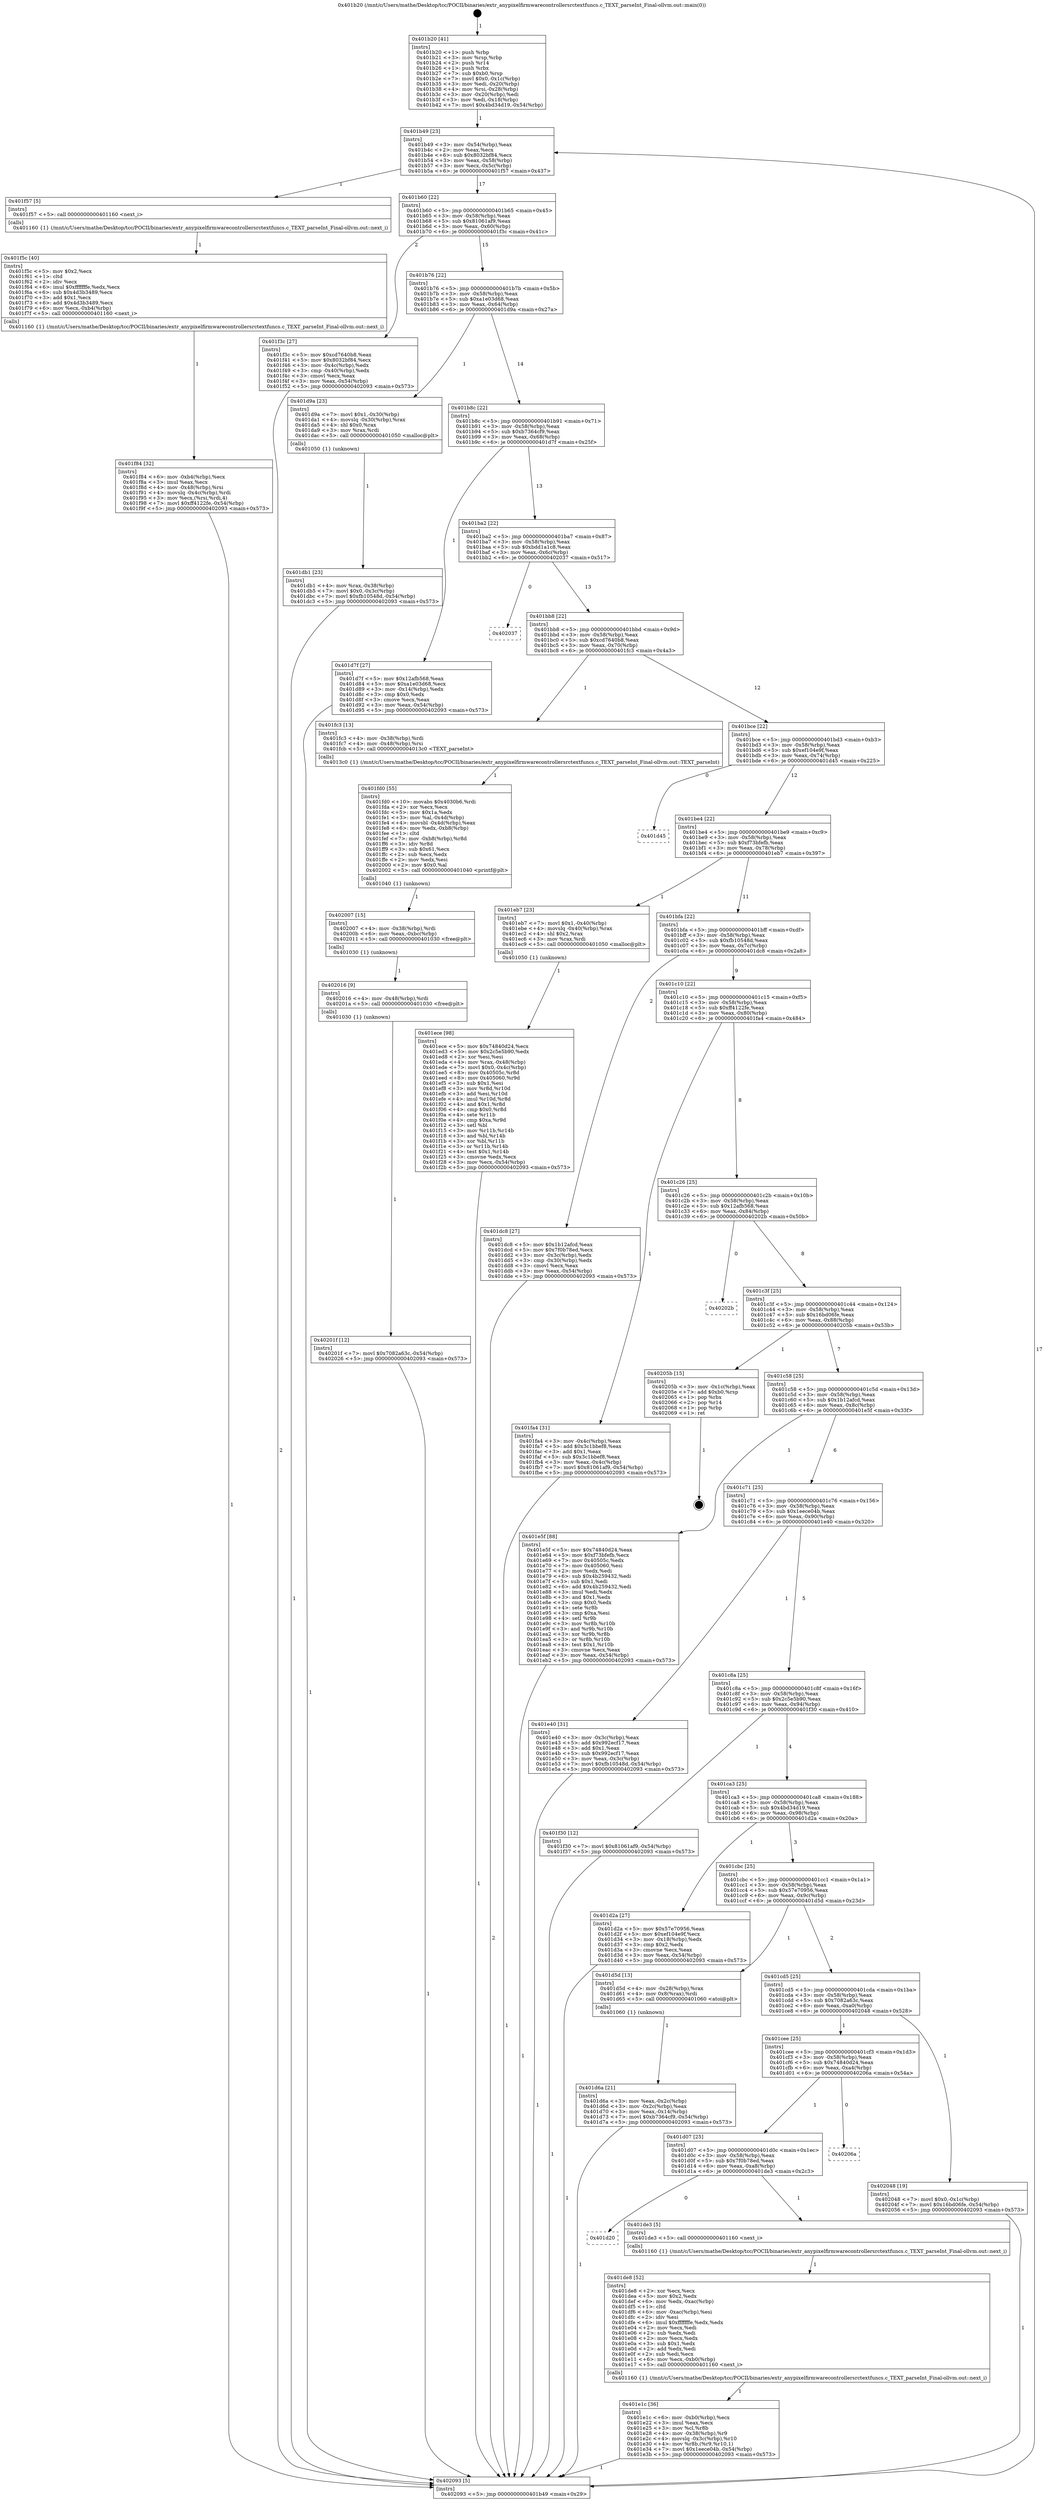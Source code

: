 digraph "0x401b20" {
  label = "0x401b20 (/mnt/c/Users/mathe/Desktop/tcc/POCII/binaries/extr_anypixelfirmwarecontrollersrctextfuncs.c_TEXT_parseInt_Final-ollvm.out::main(0))"
  labelloc = "t"
  node[shape=record]

  Entry [label="",width=0.3,height=0.3,shape=circle,fillcolor=black,style=filled]
  "0x401b49" [label="{
     0x401b49 [23]\l
     | [instrs]\l
     &nbsp;&nbsp;0x401b49 \<+3\>: mov -0x54(%rbp),%eax\l
     &nbsp;&nbsp;0x401b4c \<+2\>: mov %eax,%ecx\l
     &nbsp;&nbsp;0x401b4e \<+6\>: sub $0x8032bf84,%ecx\l
     &nbsp;&nbsp;0x401b54 \<+3\>: mov %eax,-0x58(%rbp)\l
     &nbsp;&nbsp;0x401b57 \<+3\>: mov %ecx,-0x5c(%rbp)\l
     &nbsp;&nbsp;0x401b5a \<+6\>: je 0000000000401f57 \<main+0x437\>\l
  }"]
  "0x401f57" [label="{
     0x401f57 [5]\l
     | [instrs]\l
     &nbsp;&nbsp;0x401f57 \<+5\>: call 0000000000401160 \<next_i\>\l
     | [calls]\l
     &nbsp;&nbsp;0x401160 \{1\} (/mnt/c/Users/mathe/Desktop/tcc/POCII/binaries/extr_anypixelfirmwarecontrollersrctextfuncs.c_TEXT_parseInt_Final-ollvm.out::next_i)\l
  }"]
  "0x401b60" [label="{
     0x401b60 [22]\l
     | [instrs]\l
     &nbsp;&nbsp;0x401b60 \<+5\>: jmp 0000000000401b65 \<main+0x45\>\l
     &nbsp;&nbsp;0x401b65 \<+3\>: mov -0x58(%rbp),%eax\l
     &nbsp;&nbsp;0x401b68 \<+5\>: sub $0x81061af9,%eax\l
     &nbsp;&nbsp;0x401b6d \<+3\>: mov %eax,-0x60(%rbp)\l
     &nbsp;&nbsp;0x401b70 \<+6\>: je 0000000000401f3c \<main+0x41c\>\l
  }"]
  Exit [label="",width=0.3,height=0.3,shape=circle,fillcolor=black,style=filled,peripheries=2]
  "0x401f3c" [label="{
     0x401f3c [27]\l
     | [instrs]\l
     &nbsp;&nbsp;0x401f3c \<+5\>: mov $0xcd7640b8,%eax\l
     &nbsp;&nbsp;0x401f41 \<+5\>: mov $0x8032bf84,%ecx\l
     &nbsp;&nbsp;0x401f46 \<+3\>: mov -0x4c(%rbp),%edx\l
     &nbsp;&nbsp;0x401f49 \<+3\>: cmp -0x40(%rbp),%edx\l
     &nbsp;&nbsp;0x401f4c \<+3\>: cmovl %ecx,%eax\l
     &nbsp;&nbsp;0x401f4f \<+3\>: mov %eax,-0x54(%rbp)\l
     &nbsp;&nbsp;0x401f52 \<+5\>: jmp 0000000000402093 \<main+0x573\>\l
  }"]
  "0x401b76" [label="{
     0x401b76 [22]\l
     | [instrs]\l
     &nbsp;&nbsp;0x401b76 \<+5\>: jmp 0000000000401b7b \<main+0x5b\>\l
     &nbsp;&nbsp;0x401b7b \<+3\>: mov -0x58(%rbp),%eax\l
     &nbsp;&nbsp;0x401b7e \<+5\>: sub $0xa1e03d68,%eax\l
     &nbsp;&nbsp;0x401b83 \<+3\>: mov %eax,-0x64(%rbp)\l
     &nbsp;&nbsp;0x401b86 \<+6\>: je 0000000000401d9a \<main+0x27a\>\l
  }"]
  "0x40201f" [label="{
     0x40201f [12]\l
     | [instrs]\l
     &nbsp;&nbsp;0x40201f \<+7\>: movl $0x7082a63c,-0x54(%rbp)\l
     &nbsp;&nbsp;0x402026 \<+5\>: jmp 0000000000402093 \<main+0x573\>\l
  }"]
  "0x401d9a" [label="{
     0x401d9a [23]\l
     | [instrs]\l
     &nbsp;&nbsp;0x401d9a \<+7\>: movl $0x1,-0x30(%rbp)\l
     &nbsp;&nbsp;0x401da1 \<+4\>: movslq -0x30(%rbp),%rax\l
     &nbsp;&nbsp;0x401da5 \<+4\>: shl $0x0,%rax\l
     &nbsp;&nbsp;0x401da9 \<+3\>: mov %rax,%rdi\l
     &nbsp;&nbsp;0x401dac \<+5\>: call 0000000000401050 \<malloc@plt\>\l
     | [calls]\l
     &nbsp;&nbsp;0x401050 \{1\} (unknown)\l
  }"]
  "0x401b8c" [label="{
     0x401b8c [22]\l
     | [instrs]\l
     &nbsp;&nbsp;0x401b8c \<+5\>: jmp 0000000000401b91 \<main+0x71\>\l
     &nbsp;&nbsp;0x401b91 \<+3\>: mov -0x58(%rbp),%eax\l
     &nbsp;&nbsp;0x401b94 \<+5\>: sub $0xb7364cf9,%eax\l
     &nbsp;&nbsp;0x401b99 \<+3\>: mov %eax,-0x68(%rbp)\l
     &nbsp;&nbsp;0x401b9c \<+6\>: je 0000000000401d7f \<main+0x25f\>\l
  }"]
  "0x402016" [label="{
     0x402016 [9]\l
     | [instrs]\l
     &nbsp;&nbsp;0x402016 \<+4\>: mov -0x48(%rbp),%rdi\l
     &nbsp;&nbsp;0x40201a \<+5\>: call 0000000000401030 \<free@plt\>\l
     | [calls]\l
     &nbsp;&nbsp;0x401030 \{1\} (unknown)\l
  }"]
  "0x401d7f" [label="{
     0x401d7f [27]\l
     | [instrs]\l
     &nbsp;&nbsp;0x401d7f \<+5\>: mov $0x12afb568,%eax\l
     &nbsp;&nbsp;0x401d84 \<+5\>: mov $0xa1e03d68,%ecx\l
     &nbsp;&nbsp;0x401d89 \<+3\>: mov -0x14(%rbp),%edx\l
     &nbsp;&nbsp;0x401d8c \<+3\>: cmp $0x0,%edx\l
     &nbsp;&nbsp;0x401d8f \<+3\>: cmove %ecx,%eax\l
     &nbsp;&nbsp;0x401d92 \<+3\>: mov %eax,-0x54(%rbp)\l
     &nbsp;&nbsp;0x401d95 \<+5\>: jmp 0000000000402093 \<main+0x573\>\l
  }"]
  "0x401ba2" [label="{
     0x401ba2 [22]\l
     | [instrs]\l
     &nbsp;&nbsp;0x401ba2 \<+5\>: jmp 0000000000401ba7 \<main+0x87\>\l
     &nbsp;&nbsp;0x401ba7 \<+3\>: mov -0x58(%rbp),%eax\l
     &nbsp;&nbsp;0x401baa \<+5\>: sub $0xbdd1a1c8,%eax\l
     &nbsp;&nbsp;0x401baf \<+3\>: mov %eax,-0x6c(%rbp)\l
     &nbsp;&nbsp;0x401bb2 \<+6\>: je 0000000000402037 \<main+0x517\>\l
  }"]
  "0x402007" [label="{
     0x402007 [15]\l
     | [instrs]\l
     &nbsp;&nbsp;0x402007 \<+4\>: mov -0x38(%rbp),%rdi\l
     &nbsp;&nbsp;0x40200b \<+6\>: mov %eax,-0xbc(%rbp)\l
     &nbsp;&nbsp;0x402011 \<+5\>: call 0000000000401030 \<free@plt\>\l
     | [calls]\l
     &nbsp;&nbsp;0x401030 \{1\} (unknown)\l
  }"]
  "0x402037" [label="{
     0x402037\l
  }", style=dashed]
  "0x401bb8" [label="{
     0x401bb8 [22]\l
     | [instrs]\l
     &nbsp;&nbsp;0x401bb8 \<+5\>: jmp 0000000000401bbd \<main+0x9d\>\l
     &nbsp;&nbsp;0x401bbd \<+3\>: mov -0x58(%rbp),%eax\l
     &nbsp;&nbsp;0x401bc0 \<+5\>: sub $0xcd7640b8,%eax\l
     &nbsp;&nbsp;0x401bc5 \<+3\>: mov %eax,-0x70(%rbp)\l
     &nbsp;&nbsp;0x401bc8 \<+6\>: je 0000000000401fc3 \<main+0x4a3\>\l
  }"]
  "0x401fd0" [label="{
     0x401fd0 [55]\l
     | [instrs]\l
     &nbsp;&nbsp;0x401fd0 \<+10\>: movabs $0x4030b6,%rdi\l
     &nbsp;&nbsp;0x401fda \<+2\>: xor %ecx,%ecx\l
     &nbsp;&nbsp;0x401fdc \<+5\>: mov $0x1a,%edx\l
     &nbsp;&nbsp;0x401fe1 \<+3\>: mov %al,-0x4d(%rbp)\l
     &nbsp;&nbsp;0x401fe4 \<+4\>: movsbl -0x4d(%rbp),%eax\l
     &nbsp;&nbsp;0x401fe8 \<+6\>: mov %edx,-0xb8(%rbp)\l
     &nbsp;&nbsp;0x401fee \<+1\>: cltd\l
     &nbsp;&nbsp;0x401fef \<+7\>: mov -0xb8(%rbp),%r8d\l
     &nbsp;&nbsp;0x401ff6 \<+3\>: idiv %r8d\l
     &nbsp;&nbsp;0x401ff9 \<+3\>: sub $0x61,%ecx\l
     &nbsp;&nbsp;0x401ffc \<+2\>: sub %ecx,%edx\l
     &nbsp;&nbsp;0x401ffe \<+2\>: mov %edx,%esi\l
     &nbsp;&nbsp;0x402000 \<+2\>: mov $0x0,%al\l
     &nbsp;&nbsp;0x402002 \<+5\>: call 0000000000401040 \<printf@plt\>\l
     | [calls]\l
     &nbsp;&nbsp;0x401040 \{1\} (unknown)\l
  }"]
  "0x401fc3" [label="{
     0x401fc3 [13]\l
     | [instrs]\l
     &nbsp;&nbsp;0x401fc3 \<+4\>: mov -0x38(%rbp),%rdi\l
     &nbsp;&nbsp;0x401fc7 \<+4\>: mov -0x48(%rbp),%rsi\l
     &nbsp;&nbsp;0x401fcb \<+5\>: call 00000000004013c0 \<TEXT_parseInt\>\l
     | [calls]\l
     &nbsp;&nbsp;0x4013c0 \{1\} (/mnt/c/Users/mathe/Desktop/tcc/POCII/binaries/extr_anypixelfirmwarecontrollersrctextfuncs.c_TEXT_parseInt_Final-ollvm.out::TEXT_parseInt)\l
  }"]
  "0x401bce" [label="{
     0x401bce [22]\l
     | [instrs]\l
     &nbsp;&nbsp;0x401bce \<+5\>: jmp 0000000000401bd3 \<main+0xb3\>\l
     &nbsp;&nbsp;0x401bd3 \<+3\>: mov -0x58(%rbp),%eax\l
     &nbsp;&nbsp;0x401bd6 \<+5\>: sub $0xef104e9f,%eax\l
     &nbsp;&nbsp;0x401bdb \<+3\>: mov %eax,-0x74(%rbp)\l
     &nbsp;&nbsp;0x401bde \<+6\>: je 0000000000401d45 \<main+0x225\>\l
  }"]
  "0x401f84" [label="{
     0x401f84 [32]\l
     | [instrs]\l
     &nbsp;&nbsp;0x401f84 \<+6\>: mov -0xb4(%rbp),%ecx\l
     &nbsp;&nbsp;0x401f8a \<+3\>: imul %eax,%ecx\l
     &nbsp;&nbsp;0x401f8d \<+4\>: mov -0x48(%rbp),%rsi\l
     &nbsp;&nbsp;0x401f91 \<+4\>: movslq -0x4c(%rbp),%rdi\l
     &nbsp;&nbsp;0x401f95 \<+3\>: mov %ecx,(%rsi,%rdi,4)\l
     &nbsp;&nbsp;0x401f98 \<+7\>: movl $0xff4122fe,-0x54(%rbp)\l
     &nbsp;&nbsp;0x401f9f \<+5\>: jmp 0000000000402093 \<main+0x573\>\l
  }"]
  "0x401d45" [label="{
     0x401d45\l
  }", style=dashed]
  "0x401be4" [label="{
     0x401be4 [22]\l
     | [instrs]\l
     &nbsp;&nbsp;0x401be4 \<+5\>: jmp 0000000000401be9 \<main+0xc9\>\l
     &nbsp;&nbsp;0x401be9 \<+3\>: mov -0x58(%rbp),%eax\l
     &nbsp;&nbsp;0x401bec \<+5\>: sub $0xf73bfefb,%eax\l
     &nbsp;&nbsp;0x401bf1 \<+3\>: mov %eax,-0x78(%rbp)\l
     &nbsp;&nbsp;0x401bf4 \<+6\>: je 0000000000401eb7 \<main+0x397\>\l
  }"]
  "0x401f5c" [label="{
     0x401f5c [40]\l
     | [instrs]\l
     &nbsp;&nbsp;0x401f5c \<+5\>: mov $0x2,%ecx\l
     &nbsp;&nbsp;0x401f61 \<+1\>: cltd\l
     &nbsp;&nbsp;0x401f62 \<+2\>: idiv %ecx\l
     &nbsp;&nbsp;0x401f64 \<+6\>: imul $0xfffffffe,%edx,%ecx\l
     &nbsp;&nbsp;0x401f6a \<+6\>: sub $0x4d3b3489,%ecx\l
     &nbsp;&nbsp;0x401f70 \<+3\>: add $0x1,%ecx\l
     &nbsp;&nbsp;0x401f73 \<+6\>: add $0x4d3b3489,%ecx\l
     &nbsp;&nbsp;0x401f79 \<+6\>: mov %ecx,-0xb4(%rbp)\l
     &nbsp;&nbsp;0x401f7f \<+5\>: call 0000000000401160 \<next_i\>\l
     | [calls]\l
     &nbsp;&nbsp;0x401160 \{1\} (/mnt/c/Users/mathe/Desktop/tcc/POCII/binaries/extr_anypixelfirmwarecontrollersrctextfuncs.c_TEXT_parseInt_Final-ollvm.out::next_i)\l
  }"]
  "0x401eb7" [label="{
     0x401eb7 [23]\l
     | [instrs]\l
     &nbsp;&nbsp;0x401eb7 \<+7\>: movl $0x1,-0x40(%rbp)\l
     &nbsp;&nbsp;0x401ebe \<+4\>: movslq -0x40(%rbp),%rax\l
     &nbsp;&nbsp;0x401ec2 \<+4\>: shl $0x2,%rax\l
     &nbsp;&nbsp;0x401ec6 \<+3\>: mov %rax,%rdi\l
     &nbsp;&nbsp;0x401ec9 \<+5\>: call 0000000000401050 \<malloc@plt\>\l
     | [calls]\l
     &nbsp;&nbsp;0x401050 \{1\} (unknown)\l
  }"]
  "0x401bfa" [label="{
     0x401bfa [22]\l
     | [instrs]\l
     &nbsp;&nbsp;0x401bfa \<+5\>: jmp 0000000000401bff \<main+0xdf\>\l
     &nbsp;&nbsp;0x401bff \<+3\>: mov -0x58(%rbp),%eax\l
     &nbsp;&nbsp;0x401c02 \<+5\>: sub $0xfb10548d,%eax\l
     &nbsp;&nbsp;0x401c07 \<+3\>: mov %eax,-0x7c(%rbp)\l
     &nbsp;&nbsp;0x401c0a \<+6\>: je 0000000000401dc8 \<main+0x2a8\>\l
  }"]
  "0x401ece" [label="{
     0x401ece [98]\l
     | [instrs]\l
     &nbsp;&nbsp;0x401ece \<+5\>: mov $0x74840d24,%ecx\l
     &nbsp;&nbsp;0x401ed3 \<+5\>: mov $0x2c5e5b90,%edx\l
     &nbsp;&nbsp;0x401ed8 \<+2\>: xor %esi,%esi\l
     &nbsp;&nbsp;0x401eda \<+4\>: mov %rax,-0x48(%rbp)\l
     &nbsp;&nbsp;0x401ede \<+7\>: movl $0x0,-0x4c(%rbp)\l
     &nbsp;&nbsp;0x401ee5 \<+8\>: mov 0x40505c,%r8d\l
     &nbsp;&nbsp;0x401eed \<+8\>: mov 0x405060,%r9d\l
     &nbsp;&nbsp;0x401ef5 \<+3\>: sub $0x1,%esi\l
     &nbsp;&nbsp;0x401ef8 \<+3\>: mov %r8d,%r10d\l
     &nbsp;&nbsp;0x401efb \<+3\>: add %esi,%r10d\l
     &nbsp;&nbsp;0x401efe \<+4\>: imul %r10d,%r8d\l
     &nbsp;&nbsp;0x401f02 \<+4\>: and $0x1,%r8d\l
     &nbsp;&nbsp;0x401f06 \<+4\>: cmp $0x0,%r8d\l
     &nbsp;&nbsp;0x401f0a \<+4\>: sete %r11b\l
     &nbsp;&nbsp;0x401f0e \<+4\>: cmp $0xa,%r9d\l
     &nbsp;&nbsp;0x401f12 \<+3\>: setl %bl\l
     &nbsp;&nbsp;0x401f15 \<+3\>: mov %r11b,%r14b\l
     &nbsp;&nbsp;0x401f18 \<+3\>: and %bl,%r14b\l
     &nbsp;&nbsp;0x401f1b \<+3\>: xor %bl,%r11b\l
     &nbsp;&nbsp;0x401f1e \<+3\>: or %r11b,%r14b\l
     &nbsp;&nbsp;0x401f21 \<+4\>: test $0x1,%r14b\l
     &nbsp;&nbsp;0x401f25 \<+3\>: cmovne %edx,%ecx\l
     &nbsp;&nbsp;0x401f28 \<+3\>: mov %ecx,-0x54(%rbp)\l
     &nbsp;&nbsp;0x401f2b \<+5\>: jmp 0000000000402093 \<main+0x573\>\l
  }"]
  "0x401dc8" [label="{
     0x401dc8 [27]\l
     | [instrs]\l
     &nbsp;&nbsp;0x401dc8 \<+5\>: mov $0x1b12afcd,%eax\l
     &nbsp;&nbsp;0x401dcd \<+5\>: mov $0x7f0b78ed,%ecx\l
     &nbsp;&nbsp;0x401dd2 \<+3\>: mov -0x3c(%rbp),%edx\l
     &nbsp;&nbsp;0x401dd5 \<+3\>: cmp -0x30(%rbp),%edx\l
     &nbsp;&nbsp;0x401dd8 \<+3\>: cmovl %ecx,%eax\l
     &nbsp;&nbsp;0x401ddb \<+3\>: mov %eax,-0x54(%rbp)\l
     &nbsp;&nbsp;0x401dde \<+5\>: jmp 0000000000402093 \<main+0x573\>\l
  }"]
  "0x401c10" [label="{
     0x401c10 [22]\l
     | [instrs]\l
     &nbsp;&nbsp;0x401c10 \<+5\>: jmp 0000000000401c15 \<main+0xf5\>\l
     &nbsp;&nbsp;0x401c15 \<+3\>: mov -0x58(%rbp),%eax\l
     &nbsp;&nbsp;0x401c18 \<+5\>: sub $0xff4122fe,%eax\l
     &nbsp;&nbsp;0x401c1d \<+3\>: mov %eax,-0x80(%rbp)\l
     &nbsp;&nbsp;0x401c20 \<+6\>: je 0000000000401fa4 \<main+0x484\>\l
  }"]
  "0x401e1c" [label="{
     0x401e1c [36]\l
     | [instrs]\l
     &nbsp;&nbsp;0x401e1c \<+6\>: mov -0xb0(%rbp),%ecx\l
     &nbsp;&nbsp;0x401e22 \<+3\>: imul %eax,%ecx\l
     &nbsp;&nbsp;0x401e25 \<+3\>: mov %cl,%r8b\l
     &nbsp;&nbsp;0x401e28 \<+4\>: mov -0x38(%rbp),%r9\l
     &nbsp;&nbsp;0x401e2c \<+4\>: movslq -0x3c(%rbp),%r10\l
     &nbsp;&nbsp;0x401e30 \<+4\>: mov %r8b,(%r9,%r10,1)\l
     &nbsp;&nbsp;0x401e34 \<+7\>: movl $0x1eece04b,-0x54(%rbp)\l
     &nbsp;&nbsp;0x401e3b \<+5\>: jmp 0000000000402093 \<main+0x573\>\l
  }"]
  "0x401fa4" [label="{
     0x401fa4 [31]\l
     | [instrs]\l
     &nbsp;&nbsp;0x401fa4 \<+3\>: mov -0x4c(%rbp),%eax\l
     &nbsp;&nbsp;0x401fa7 \<+5\>: add $0x3c1bbef8,%eax\l
     &nbsp;&nbsp;0x401fac \<+3\>: add $0x1,%eax\l
     &nbsp;&nbsp;0x401faf \<+5\>: sub $0x3c1bbef8,%eax\l
     &nbsp;&nbsp;0x401fb4 \<+3\>: mov %eax,-0x4c(%rbp)\l
     &nbsp;&nbsp;0x401fb7 \<+7\>: movl $0x81061af9,-0x54(%rbp)\l
     &nbsp;&nbsp;0x401fbe \<+5\>: jmp 0000000000402093 \<main+0x573\>\l
  }"]
  "0x401c26" [label="{
     0x401c26 [25]\l
     | [instrs]\l
     &nbsp;&nbsp;0x401c26 \<+5\>: jmp 0000000000401c2b \<main+0x10b\>\l
     &nbsp;&nbsp;0x401c2b \<+3\>: mov -0x58(%rbp),%eax\l
     &nbsp;&nbsp;0x401c2e \<+5\>: sub $0x12afb568,%eax\l
     &nbsp;&nbsp;0x401c33 \<+6\>: mov %eax,-0x84(%rbp)\l
     &nbsp;&nbsp;0x401c39 \<+6\>: je 000000000040202b \<main+0x50b\>\l
  }"]
  "0x401de8" [label="{
     0x401de8 [52]\l
     | [instrs]\l
     &nbsp;&nbsp;0x401de8 \<+2\>: xor %ecx,%ecx\l
     &nbsp;&nbsp;0x401dea \<+5\>: mov $0x2,%edx\l
     &nbsp;&nbsp;0x401def \<+6\>: mov %edx,-0xac(%rbp)\l
     &nbsp;&nbsp;0x401df5 \<+1\>: cltd\l
     &nbsp;&nbsp;0x401df6 \<+6\>: mov -0xac(%rbp),%esi\l
     &nbsp;&nbsp;0x401dfc \<+2\>: idiv %esi\l
     &nbsp;&nbsp;0x401dfe \<+6\>: imul $0xfffffffe,%edx,%edx\l
     &nbsp;&nbsp;0x401e04 \<+2\>: mov %ecx,%edi\l
     &nbsp;&nbsp;0x401e06 \<+2\>: sub %edx,%edi\l
     &nbsp;&nbsp;0x401e08 \<+2\>: mov %ecx,%edx\l
     &nbsp;&nbsp;0x401e0a \<+3\>: sub $0x1,%edx\l
     &nbsp;&nbsp;0x401e0d \<+2\>: add %edx,%edi\l
     &nbsp;&nbsp;0x401e0f \<+2\>: sub %edi,%ecx\l
     &nbsp;&nbsp;0x401e11 \<+6\>: mov %ecx,-0xb0(%rbp)\l
     &nbsp;&nbsp;0x401e17 \<+5\>: call 0000000000401160 \<next_i\>\l
     | [calls]\l
     &nbsp;&nbsp;0x401160 \{1\} (/mnt/c/Users/mathe/Desktop/tcc/POCII/binaries/extr_anypixelfirmwarecontrollersrctextfuncs.c_TEXT_parseInt_Final-ollvm.out::next_i)\l
  }"]
  "0x40202b" [label="{
     0x40202b\l
  }", style=dashed]
  "0x401c3f" [label="{
     0x401c3f [25]\l
     | [instrs]\l
     &nbsp;&nbsp;0x401c3f \<+5\>: jmp 0000000000401c44 \<main+0x124\>\l
     &nbsp;&nbsp;0x401c44 \<+3\>: mov -0x58(%rbp),%eax\l
     &nbsp;&nbsp;0x401c47 \<+5\>: sub $0x16bd06fe,%eax\l
     &nbsp;&nbsp;0x401c4c \<+6\>: mov %eax,-0x88(%rbp)\l
     &nbsp;&nbsp;0x401c52 \<+6\>: je 000000000040205b \<main+0x53b\>\l
  }"]
  "0x401d20" [label="{
     0x401d20\l
  }", style=dashed]
  "0x40205b" [label="{
     0x40205b [15]\l
     | [instrs]\l
     &nbsp;&nbsp;0x40205b \<+3\>: mov -0x1c(%rbp),%eax\l
     &nbsp;&nbsp;0x40205e \<+7\>: add $0xb0,%rsp\l
     &nbsp;&nbsp;0x402065 \<+1\>: pop %rbx\l
     &nbsp;&nbsp;0x402066 \<+2\>: pop %r14\l
     &nbsp;&nbsp;0x402068 \<+1\>: pop %rbp\l
     &nbsp;&nbsp;0x402069 \<+1\>: ret\l
  }"]
  "0x401c58" [label="{
     0x401c58 [25]\l
     | [instrs]\l
     &nbsp;&nbsp;0x401c58 \<+5\>: jmp 0000000000401c5d \<main+0x13d\>\l
     &nbsp;&nbsp;0x401c5d \<+3\>: mov -0x58(%rbp),%eax\l
     &nbsp;&nbsp;0x401c60 \<+5\>: sub $0x1b12afcd,%eax\l
     &nbsp;&nbsp;0x401c65 \<+6\>: mov %eax,-0x8c(%rbp)\l
     &nbsp;&nbsp;0x401c6b \<+6\>: je 0000000000401e5f \<main+0x33f\>\l
  }"]
  "0x401de3" [label="{
     0x401de3 [5]\l
     | [instrs]\l
     &nbsp;&nbsp;0x401de3 \<+5\>: call 0000000000401160 \<next_i\>\l
     | [calls]\l
     &nbsp;&nbsp;0x401160 \{1\} (/mnt/c/Users/mathe/Desktop/tcc/POCII/binaries/extr_anypixelfirmwarecontrollersrctextfuncs.c_TEXT_parseInt_Final-ollvm.out::next_i)\l
  }"]
  "0x401e5f" [label="{
     0x401e5f [88]\l
     | [instrs]\l
     &nbsp;&nbsp;0x401e5f \<+5\>: mov $0x74840d24,%eax\l
     &nbsp;&nbsp;0x401e64 \<+5\>: mov $0xf73bfefb,%ecx\l
     &nbsp;&nbsp;0x401e69 \<+7\>: mov 0x40505c,%edx\l
     &nbsp;&nbsp;0x401e70 \<+7\>: mov 0x405060,%esi\l
     &nbsp;&nbsp;0x401e77 \<+2\>: mov %edx,%edi\l
     &nbsp;&nbsp;0x401e79 \<+6\>: sub $0x4b259432,%edi\l
     &nbsp;&nbsp;0x401e7f \<+3\>: sub $0x1,%edi\l
     &nbsp;&nbsp;0x401e82 \<+6\>: add $0x4b259432,%edi\l
     &nbsp;&nbsp;0x401e88 \<+3\>: imul %edi,%edx\l
     &nbsp;&nbsp;0x401e8b \<+3\>: and $0x1,%edx\l
     &nbsp;&nbsp;0x401e8e \<+3\>: cmp $0x0,%edx\l
     &nbsp;&nbsp;0x401e91 \<+4\>: sete %r8b\l
     &nbsp;&nbsp;0x401e95 \<+3\>: cmp $0xa,%esi\l
     &nbsp;&nbsp;0x401e98 \<+4\>: setl %r9b\l
     &nbsp;&nbsp;0x401e9c \<+3\>: mov %r8b,%r10b\l
     &nbsp;&nbsp;0x401e9f \<+3\>: and %r9b,%r10b\l
     &nbsp;&nbsp;0x401ea2 \<+3\>: xor %r9b,%r8b\l
     &nbsp;&nbsp;0x401ea5 \<+3\>: or %r8b,%r10b\l
     &nbsp;&nbsp;0x401ea8 \<+4\>: test $0x1,%r10b\l
     &nbsp;&nbsp;0x401eac \<+3\>: cmovne %ecx,%eax\l
     &nbsp;&nbsp;0x401eaf \<+3\>: mov %eax,-0x54(%rbp)\l
     &nbsp;&nbsp;0x401eb2 \<+5\>: jmp 0000000000402093 \<main+0x573\>\l
  }"]
  "0x401c71" [label="{
     0x401c71 [25]\l
     | [instrs]\l
     &nbsp;&nbsp;0x401c71 \<+5\>: jmp 0000000000401c76 \<main+0x156\>\l
     &nbsp;&nbsp;0x401c76 \<+3\>: mov -0x58(%rbp),%eax\l
     &nbsp;&nbsp;0x401c79 \<+5\>: sub $0x1eece04b,%eax\l
     &nbsp;&nbsp;0x401c7e \<+6\>: mov %eax,-0x90(%rbp)\l
     &nbsp;&nbsp;0x401c84 \<+6\>: je 0000000000401e40 \<main+0x320\>\l
  }"]
  "0x401d07" [label="{
     0x401d07 [25]\l
     | [instrs]\l
     &nbsp;&nbsp;0x401d07 \<+5\>: jmp 0000000000401d0c \<main+0x1ec\>\l
     &nbsp;&nbsp;0x401d0c \<+3\>: mov -0x58(%rbp),%eax\l
     &nbsp;&nbsp;0x401d0f \<+5\>: sub $0x7f0b78ed,%eax\l
     &nbsp;&nbsp;0x401d14 \<+6\>: mov %eax,-0xa8(%rbp)\l
     &nbsp;&nbsp;0x401d1a \<+6\>: je 0000000000401de3 \<main+0x2c3\>\l
  }"]
  "0x401e40" [label="{
     0x401e40 [31]\l
     | [instrs]\l
     &nbsp;&nbsp;0x401e40 \<+3\>: mov -0x3c(%rbp),%eax\l
     &nbsp;&nbsp;0x401e43 \<+5\>: add $0x992ecf17,%eax\l
     &nbsp;&nbsp;0x401e48 \<+3\>: add $0x1,%eax\l
     &nbsp;&nbsp;0x401e4b \<+5\>: sub $0x992ecf17,%eax\l
     &nbsp;&nbsp;0x401e50 \<+3\>: mov %eax,-0x3c(%rbp)\l
     &nbsp;&nbsp;0x401e53 \<+7\>: movl $0xfb10548d,-0x54(%rbp)\l
     &nbsp;&nbsp;0x401e5a \<+5\>: jmp 0000000000402093 \<main+0x573\>\l
  }"]
  "0x401c8a" [label="{
     0x401c8a [25]\l
     | [instrs]\l
     &nbsp;&nbsp;0x401c8a \<+5\>: jmp 0000000000401c8f \<main+0x16f\>\l
     &nbsp;&nbsp;0x401c8f \<+3\>: mov -0x58(%rbp),%eax\l
     &nbsp;&nbsp;0x401c92 \<+5\>: sub $0x2c5e5b90,%eax\l
     &nbsp;&nbsp;0x401c97 \<+6\>: mov %eax,-0x94(%rbp)\l
     &nbsp;&nbsp;0x401c9d \<+6\>: je 0000000000401f30 \<main+0x410\>\l
  }"]
  "0x40206a" [label="{
     0x40206a\l
  }", style=dashed]
  "0x401f30" [label="{
     0x401f30 [12]\l
     | [instrs]\l
     &nbsp;&nbsp;0x401f30 \<+7\>: movl $0x81061af9,-0x54(%rbp)\l
     &nbsp;&nbsp;0x401f37 \<+5\>: jmp 0000000000402093 \<main+0x573\>\l
  }"]
  "0x401ca3" [label="{
     0x401ca3 [25]\l
     | [instrs]\l
     &nbsp;&nbsp;0x401ca3 \<+5\>: jmp 0000000000401ca8 \<main+0x188\>\l
     &nbsp;&nbsp;0x401ca8 \<+3\>: mov -0x58(%rbp),%eax\l
     &nbsp;&nbsp;0x401cab \<+5\>: sub $0x4bd34d19,%eax\l
     &nbsp;&nbsp;0x401cb0 \<+6\>: mov %eax,-0x98(%rbp)\l
     &nbsp;&nbsp;0x401cb6 \<+6\>: je 0000000000401d2a \<main+0x20a\>\l
  }"]
  "0x401cee" [label="{
     0x401cee [25]\l
     | [instrs]\l
     &nbsp;&nbsp;0x401cee \<+5\>: jmp 0000000000401cf3 \<main+0x1d3\>\l
     &nbsp;&nbsp;0x401cf3 \<+3\>: mov -0x58(%rbp),%eax\l
     &nbsp;&nbsp;0x401cf6 \<+5\>: sub $0x74840d24,%eax\l
     &nbsp;&nbsp;0x401cfb \<+6\>: mov %eax,-0xa4(%rbp)\l
     &nbsp;&nbsp;0x401d01 \<+6\>: je 000000000040206a \<main+0x54a\>\l
  }"]
  "0x401d2a" [label="{
     0x401d2a [27]\l
     | [instrs]\l
     &nbsp;&nbsp;0x401d2a \<+5\>: mov $0x57e70956,%eax\l
     &nbsp;&nbsp;0x401d2f \<+5\>: mov $0xef104e9f,%ecx\l
     &nbsp;&nbsp;0x401d34 \<+3\>: mov -0x18(%rbp),%edx\l
     &nbsp;&nbsp;0x401d37 \<+3\>: cmp $0x2,%edx\l
     &nbsp;&nbsp;0x401d3a \<+3\>: cmovne %ecx,%eax\l
     &nbsp;&nbsp;0x401d3d \<+3\>: mov %eax,-0x54(%rbp)\l
     &nbsp;&nbsp;0x401d40 \<+5\>: jmp 0000000000402093 \<main+0x573\>\l
  }"]
  "0x401cbc" [label="{
     0x401cbc [25]\l
     | [instrs]\l
     &nbsp;&nbsp;0x401cbc \<+5\>: jmp 0000000000401cc1 \<main+0x1a1\>\l
     &nbsp;&nbsp;0x401cc1 \<+3\>: mov -0x58(%rbp),%eax\l
     &nbsp;&nbsp;0x401cc4 \<+5\>: sub $0x57e70956,%eax\l
     &nbsp;&nbsp;0x401cc9 \<+6\>: mov %eax,-0x9c(%rbp)\l
     &nbsp;&nbsp;0x401ccf \<+6\>: je 0000000000401d5d \<main+0x23d\>\l
  }"]
  "0x402093" [label="{
     0x402093 [5]\l
     | [instrs]\l
     &nbsp;&nbsp;0x402093 \<+5\>: jmp 0000000000401b49 \<main+0x29\>\l
  }"]
  "0x401b20" [label="{
     0x401b20 [41]\l
     | [instrs]\l
     &nbsp;&nbsp;0x401b20 \<+1\>: push %rbp\l
     &nbsp;&nbsp;0x401b21 \<+3\>: mov %rsp,%rbp\l
     &nbsp;&nbsp;0x401b24 \<+2\>: push %r14\l
     &nbsp;&nbsp;0x401b26 \<+1\>: push %rbx\l
     &nbsp;&nbsp;0x401b27 \<+7\>: sub $0xb0,%rsp\l
     &nbsp;&nbsp;0x401b2e \<+7\>: movl $0x0,-0x1c(%rbp)\l
     &nbsp;&nbsp;0x401b35 \<+3\>: mov %edi,-0x20(%rbp)\l
     &nbsp;&nbsp;0x401b38 \<+4\>: mov %rsi,-0x28(%rbp)\l
     &nbsp;&nbsp;0x401b3c \<+3\>: mov -0x20(%rbp),%edi\l
     &nbsp;&nbsp;0x401b3f \<+3\>: mov %edi,-0x18(%rbp)\l
     &nbsp;&nbsp;0x401b42 \<+7\>: movl $0x4bd34d19,-0x54(%rbp)\l
  }"]
  "0x402048" [label="{
     0x402048 [19]\l
     | [instrs]\l
     &nbsp;&nbsp;0x402048 \<+7\>: movl $0x0,-0x1c(%rbp)\l
     &nbsp;&nbsp;0x40204f \<+7\>: movl $0x16bd06fe,-0x54(%rbp)\l
     &nbsp;&nbsp;0x402056 \<+5\>: jmp 0000000000402093 \<main+0x573\>\l
  }"]
  "0x401d5d" [label="{
     0x401d5d [13]\l
     | [instrs]\l
     &nbsp;&nbsp;0x401d5d \<+4\>: mov -0x28(%rbp),%rax\l
     &nbsp;&nbsp;0x401d61 \<+4\>: mov 0x8(%rax),%rdi\l
     &nbsp;&nbsp;0x401d65 \<+5\>: call 0000000000401060 \<atoi@plt\>\l
     | [calls]\l
     &nbsp;&nbsp;0x401060 \{1\} (unknown)\l
  }"]
  "0x401cd5" [label="{
     0x401cd5 [25]\l
     | [instrs]\l
     &nbsp;&nbsp;0x401cd5 \<+5\>: jmp 0000000000401cda \<main+0x1ba\>\l
     &nbsp;&nbsp;0x401cda \<+3\>: mov -0x58(%rbp),%eax\l
     &nbsp;&nbsp;0x401cdd \<+5\>: sub $0x7082a63c,%eax\l
     &nbsp;&nbsp;0x401ce2 \<+6\>: mov %eax,-0xa0(%rbp)\l
     &nbsp;&nbsp;0x401ce8 \<+6\>: je 0000000000402048 \<main+0x528\>\l
  }"]
  "0x401d6a" [label="{
     0x401d6a [21]\l
     | [instrs]\l
     &nbsp;&nbsp;0x401d6a \<+3\>: mov %eax,-0x2c(%rbp)\l
     &nbsp;&nbsp;0x401d6d \<+3\>: mov -0x2c(%rbp),%eax\l
     &nbsp;&nbsp;0x401d70 \<+3\>: mov %eax,-0x14(%rbp)\l
     &nbsp;&nbsp;0x401d73 \<+7\>: movl $0xb7364cf9,-0x54(%rbp)\l
     &nbsp;&nbsp;0x401d7a \<+5\>: jmp 0000000000402093 \<main+0x573\>\l
  }"]
  "0x401db1" [label="{
     0x401db1 [23]\l
     | [instrs]\l
     &nbsp;&nbsp;0x401db1 \<+4\>: mov %rax,-0x38(%rbp)\l
     &nbsp;&nbsp;0x401db5 \<+7\>: movl $0x0,-0x3c(%rbp)\l
     &nbsp;&nbsp;0x401dbc \<+7\>: movl $0xfb10548d,-0x54(%rbp)\l
     &nbsp;&nbsp;0x401dc3 \<+5\>: jmp 0000000000402093 \<main+0x573\>\l
  }"]
  Entry -> "0x401b20" [label=" 1"]
  "0x401b49" -> "0x401f57" [label=" 1"]
  "0x401b49" -> "0x401b60" [label=" 17"]
  "0x40205b" -> Exit [label=" 1"]
  "0x401b60" -> "0x401f3c" [label=" 2"]
  "0x401b60" -> "0x401b76" [label=" 15"]
  "0x402048" -> "0x402093" [label=" 1"]
  "0x401b76" -> "0x401d9a" [label=" 1"]
  "0x401b76" -> "0x401b8c" [label=" 14"]
  "0x40201f" -> "0x402093" [label=" 1"]
  "0x401b8c" -> "0x401d7f" [label=" 1"]
  "0x401b8c" -> "0x401ba2" [label=" 13"]
  "0x402016" -> "0x40201f" [label=" 1"]
  "0x401ba2" -> "0x402037" [label=" 0"]
  "0x401ba2" -> "0x401bb8" [label=" 13"]
  "0x402007" -> "0x402016" [label=" 1"]
  "0x401bb8" -> "0x401fc3" [label=" 1"]
  "0x401bb8" -> "0x401bce" [label=" 12"]
  "0x401fd0" -> "0x402007" [label=" 1"]
  "0x401bce" -> "0x401d45" [label=" 0"]
  "0x401bce" -> "0x401be4" [label=" 12"]
  "0x401fc3" -> "0x401fd0" [label=" 1"]
  "0x401be4" -> "0x401eb7" [label=" 1"]
  "0x401be4" -> "0x401bfa" [label=" 11"]
  "0x401fa4" -> "0x402093" [label=" 1"]
  "0x401bfa" -> "0x401dc8" [label=" 2"]
  "0x401bfa" -> "0x401c10" [label=" 9"]
  "0x401f84" -> "0x402093" [label=" 1"]
  "0x401c10" -> "0x401fa4" [label=" 1"]
  "0x401c10" -> "0x401c26" [label=" 8"]
  "0x401f5c" -> "0x401f84" [label=" 1"]
  "0x401c26" -> "0x40202b" [label=" 0"]
  "0x401c26" -> "0x401c3f" [label=" 8"]
  "0x401f57" -> "0x401f5c" [label=" 1"]
  "0x401c3f" -> "0x40205b" [label=" 1"]
  "0x401c3f" -> "0x401c58" [label=" 7"]
  "0x401f3c" -> "0x402093" [label=" 2"]
  "0x401c58" -> "0x401e5f" [label=" 1"]
  "0x401c58" -> "0x401c71" [label=" 6"]
  "0x401f30" -> "0x402093" [label=" 1"]
  "0x401c71" -> "0x401e40" [label=" 1"]
  "0x401c71" -> "0x401c8a" [label=" 5"]
  "0x401eb7" -> "0x401ece" [label=" 1"]
  "0x401c8a" -> "0x401f30" [label=" 1"]
  "0x401c8a" -> "0x401ca3" [label=" 4"]
  "0x401e5f" -> "0x402093" [label=" 1"]
  "0x401ca3" -> "0x401d2a" [label=" 1"]
  "0x401ca3" -> "0x401cbc" [label=" 3"]
  "0x401d2a" -> "0x402093" [label=" 1"]
  "0x401b20" -> "0x401b49" [label=" 1"]
  "0x402093" -> "0x401b49" [label=" 17"]
  "0x401e1c" -> "0x402093" [label=" 1"]
  "0x401cbc" -> "0x401d5d" [label=" 1"]
  "0x401cbc" -> "0x401cd5" [label=" 2"]
  "0x401d5d" -> "0x401d6a" [label=" 1"]
  "0x401d6a" -> "0x402093" [label=" 1"]
  "0x401d7f" -> "0x402093" [label=" 1"]
  "0x401d9a" -> "0x401db1" [label=" 1"]
  "0x401db1" -> "0x402093" [label=" 1"]
  "0x401dc8" -> "0x402093" [label=" 2"]
  "0x401de8" -> "0x401e1c" [label=" 1"]
  "0x401cd5" -> "0x402048" [label=" 1"]
  "0x401cd5" -> "0x401cee" [label=" 1"]
  "0x401e40" -> "0x402093" [label=" 1"]
  "0x401cee" -> "0x40206a" [label=" 0"]
  "0x401cee" -> "0x401d07" [label=" 1"]
  "0x401ece" -> "0x402093" [label=" 1"]
  "0x401d07" -> "0x401de3" [label=" 1"]
  "0x401d07" -> "0x401d20" [label=" 0"]
  "0x401de3" -> "0x401de8" [label=" 1"]
}
